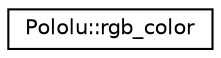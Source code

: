 digraph "Graphical Class Hierarchy"
{
  edge [fontname="Helvetica",fontsize="10",labelfontname="Helvetica",labelfontsize="10"];
  node [fontname="Helvetica",fontsize="10",shape=record];
  rankdir="LR";
  Node1 [label="Pololu::rgb_color",height=0.2,width=0.4,color="black", fillcolor="white", style="filled",URL="$structPololu_1_1rgb__color.html"];
}
